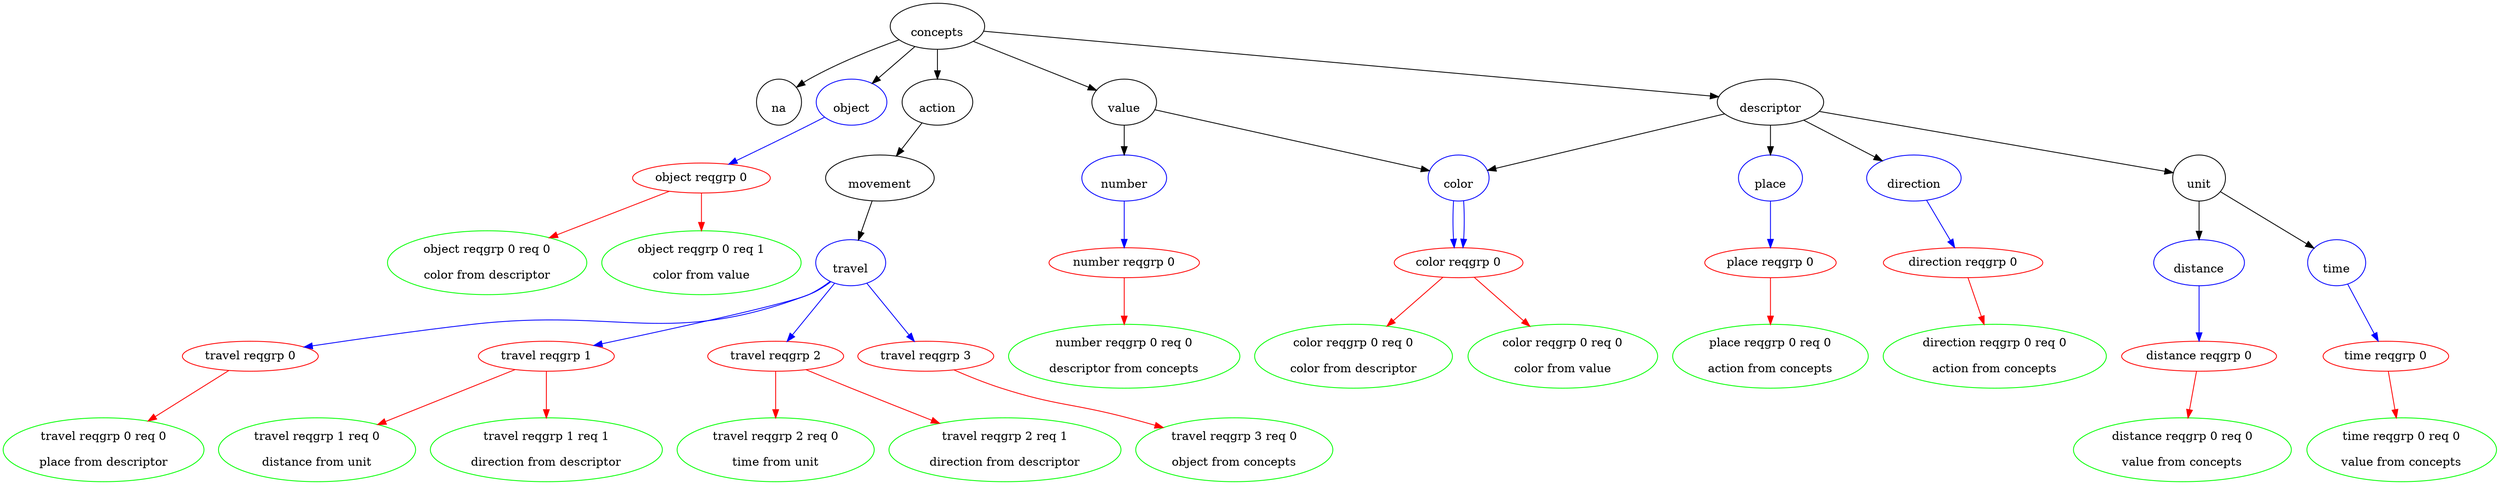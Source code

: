 digraph web{
"\nconcepts\n" -> "\nna\n";
"\nconcepts\n" -> "\nobject\n";
"\nobject\n" [color=blue];
"object reqgrp 0" [color=red];
"\nobject\n" -> "object reqgrp 0" [color=blue];
"object reqgrp 0 req 0\n\ncolor from descriptor" [color=green];
"object reqgrp 0" -> "object reqgrp 0 req 0\n\ncolor from descriptor" [color=red];
"object reqgrp 0 req 1\n\ncolor from value" [color=green];
"object reqgrp 0" -> "object reqgrp 0 req 1\n\ncolor from value" [color=red];
"\nconcepts\n" -> "\naction\n";
"\naction\n" -> "\nmovement\n";
"\nmovement\n" -> "\ntravel\n";
"\ntravel\n" [color=blue];
"travel reqgrp 0" [color=red];
"\ntravel\n" -> "travel reqgrp 0" [color=blue];
"travel reqgrp 0 req 0\n\nplace from descriptor" [color=green];
"travel reqgrp 0" -> "travel reqgrp 0 req 0\n\nplace from descriptor" [color=red];
"travel reqgrp 1" [color=red];
"\ntravel\n" -> "travel reqgrp 1" [color=blue];
"travel reqgrp 1 req 0\n\ndistance from unit" [color=green];
"travel reqgrp 1" -> "travel reqgrp 1 req 0\n\ndistance from unit" [color=red];
"travel reqgrp 1 req 1\n\ndirection from descriptor" [color=green];
"travel reqgrp 1" -> "travel reqgrp 1 req 1\n\ndirection from descriptor" [color=red];
"travel reqgrp 2" [color=red];
"\ntravel\n" -> "travel reqgrp 2" [color=blue];
"travel reqgrp 2 req 0\n\ntime from unit" [color=green];
"travel reqgrp 2" -> "travel reqgrp 2 req 0\n\ntime from unit" [color=red];
"travel reqgrp 2 req 1\n\ndirection from descriptor" [color=green];
"travel reqgrp 2" -> "travel reqgrp 2 req 1\n\ndirection from descriptor" [color=red];
"travel reqgrp 3" [color=red];
"\ntravel\n" -> "travel reqgrp 3" [color=blue];
"travel reqgrp 3 req 0\n\nobject from concepts" [color=green];
"travel reqgrp 3" -> "travel reqgrp 3 req 0\n\nobject from concepts" [color=red];
"\nconcepts\n" -> "\nvalue\n";
"\nvalue\n" -> "\nnumber\n";
"\nnumber\n" [color=blue];
"number reqgrp 0" [color=red];
"\nnumber\n" -> "number reqgrp 0" [color=blue];
"number reqgrp 0 req 0\n\ndescriptor from concepts" [color=green];
"number reqgrp 0" -> "number reqgrp 0 req 0\n\ndescriptor from concepts" [color=red];
"\nvalue\n" -> "\ncolor\n";
"\ncolor\n" [color=blue];
"color reqgrp 0" [color=red];
"\ncolor\n" -> "color reqgrp 0" [color=blue];
"color reqgrp 0 req 0\n\ncolor from descriptor" [color=green];
"color reqgrp 0" -> "color reqgrp 0 req 0\n\ncolor from descriptor" [color=red];
"\nconcepts\n" -> "\ndescriptor\n";
"\ndescriptor\n" -> "\nplace\n";
"\nplace\n" [color=blue];
"place reqgrp 0" [color=red];
"\nplace\n" -> "place reqgrp 0" [color=blue];
"place reqgrp 0 req 0\n\naction from concepts" [color=green];
"place reqgrp 0" -> "place reqgrp 0 req 0\n\naction from concepts" [color=red];
"\ndescriptor\n" -> "\ndirection\n";
"\ndirection\n" [color=blue];
"direction reqgrp 0" [color=red];
"\ndirection\n" -> "direction reqgrp 0" [color=blue];
"direction reqgrp 0 req 0\n\naction from concepts" [color=green];
"direction reqgrp 0" -> "direction reqgrp 0 req 0\n\naction from concepts" [color=red];
"\ndescriptor\n" -> "\nunit\n";
"\nunit\n" -> "\ndistance\n";
"\ndistance\n" [color=blue];
"distance reqgrp 0" [color=red];
"\ndistance\n" -> "distance reqgrp 0" [color=blue];
"distance reqgrp 0 req 0\n\nvalue from concepts" [color=green];
"distance reqgrp 0" -> "distance reqgrp 0 req 0\n\nvalue from concepts" [color=red];
"\nunit\n" -> "\ntime\n";
"\ntime\n" [color=blue];
"time reqgrp 0" [color=red];
"\ntime\n" -> "time reqgrp 0" [color=blue];
"time reqgrp 0 req 0\n\nvalue from concepts" [color=green];
"time reqgrp 0" -> "time reqgrp 0 req 0\n\nvalue from concepts" [color=red];
"\ndescriptor\n" -> "\ncolor\n";
"\ncolor\n" [color=blue];
"color reqgrp 0" [color=red];
"\ncolor\n" -> "color reqgrp 0" [color=blue];
"color reqgrp 0 req 0\n\ncolor from value" [color=green];
"color reqgrp 0" -> "color reqgrp 0 req 0\n\ncolor from value" [color=red];
}
